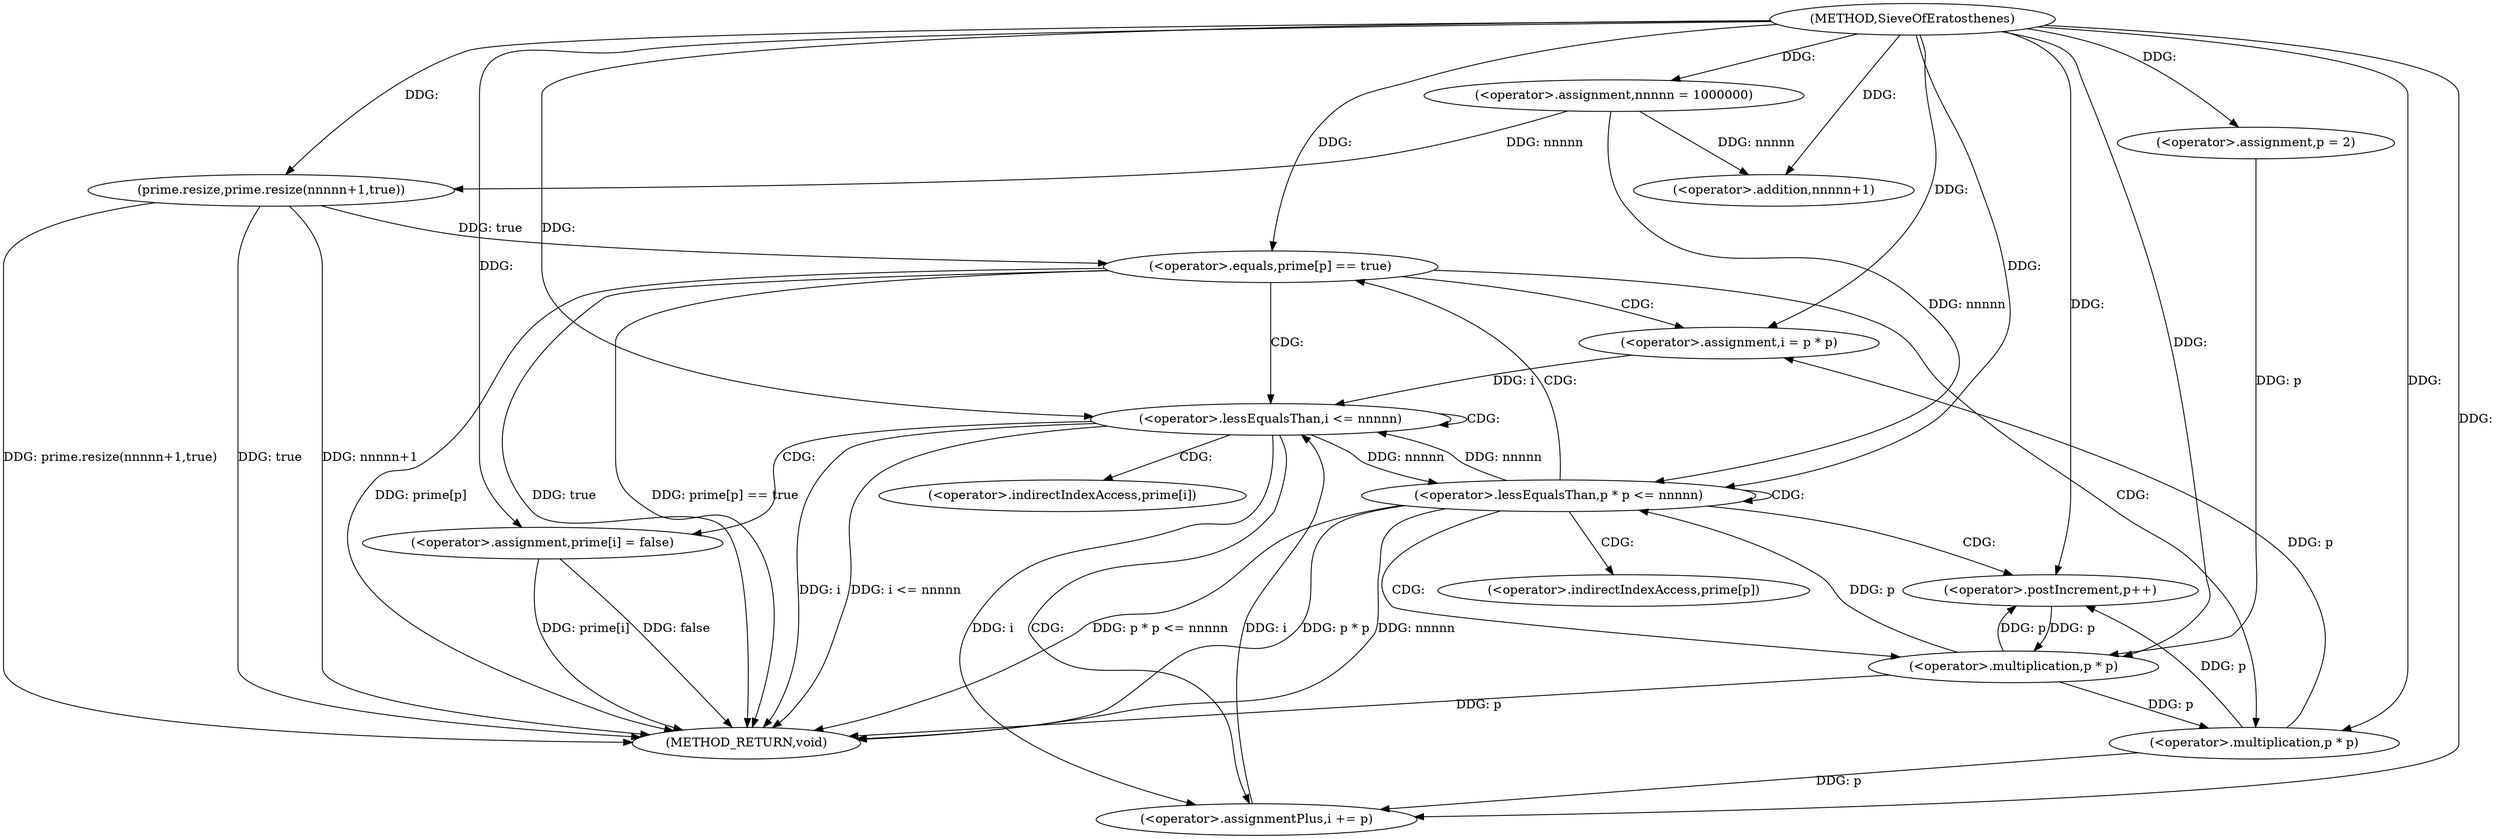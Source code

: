 digraph "SieveOfEratosthenes" {  
"1000550" [label = "(METHOD,SieveOfEratosthenes)" ]
"1000599" [label = "(METHOD_RETURN,void)" ]
"1000553" [label = "(<operator>.assignment,nnnnn = 1000000)" ]
"1000556" [label = "(prime.resize,prime.resize(nnnnn+1,true))" ]
"1000563" [label = "(<operator>.assignment,p = 2)" ]
"1000566" [label = "(<operator>.lessEqualsThan,p * p <= nnnnn)" ]
"1000571" [label = "(<operator>.postIncrement,p++)" ]
"1000557" [label = "(<operator>.addition,nnnnn+1)" ]
"1000567" [label = "(<operator>.multiplication,p * p)" ]
"1000575" [label = "(<operator>.equals,prime[p] == true)" ]
"1000583" [label = "(<operator>.assignment,i = p * p)" ]
"1000588" [label = "(<operator>.lessEqualsThan,i <= nnnnn)" ]
"1000591" [label = "(<operator>.assignmentPlus,i += p)" ]
"1000594" [label = "(<operator>.assignment,prime[i] = false)" ]
"1000585" [label = "(<operator>.multiplication,p * p)" ]
"1000576" [label = "(<operator>.indirectIndexAccess,prime[p])" ]
"1000595" [label = "(<operator>.indirectIndexAccess,prime[i])" ]
  "1000556" -> "1000599"  [ label = "DDG: nnnnn+1"] 
  "1000556" -> "1000599"  [ label = "DDG: true"] 
  "1000556" -> "1000599"  [ label = "DDG: prime.resize(nnnnn+1,true)"] 
  "1000567" -> "1000599"  [ label = "DDG: p"] 
  "1000566" -> "1000599"  [ label = "DDG: p * p"] 
  "1000566" -> "1000599"  [ label = "DDG: nnnnn"] 
  "1000566" -> "1000599"  [ label = "DDG: p * p <= nnnnn"] 
  "1000575" -> "1000599"  [ label = "DDG: prime[p]"] 
  "1000575" -> "1000599"  [ label = "DDG: true"] 
  "1000575" -> "1000599"  [ label = "DDG: prime[p] == true"] 
  "1000588" -> "1000599"  [ label = "DDG: i"] 
  "1000588" -> "1000599"  [ label = "DDG: i <= nnnnn"] 
  "1000594" -> "1000599"  [ label = "DDG: prime[i]"] 
  "1000594" -> "1000599"  [ label = "DDG: false"] 
  "1000550" -> "1000553"  [ label = "DDG: "] 
  "1000553" -> "1000556"  [ label = "DDG: nnnnn"] 
  "1000550" -> "1000556"  [ label = "DDG: "] 
  "1000550" -> "1000563"  [ label = "DDG: "] 
  "1000553" -> "1000557"  [ label = "DDG: nnnnn"] 
  "1000550" -> "1000557"  [ label = "DDG: "] 
  "1000567" -> "1000566"  [ label = "DDG: p"] 
  "1000588" -> "1000566"  [ label = "DDG: nnnnn"] 
  "1000550" -> "1000566"  [ label = "DDG: "] 
  "1000553" -> "1000566"  [ label = "DDG: nnnnn"] 
  "1000567" -> "1000571"  [ label = "DDG: p"] 
  "1000585" -> "1000571"  [ label = "DDG: p"] 
  "1000550" -> "1000571"  [ label = "DDG: "] 
  "1000563" -> "1000567"  [ label = "DDG: p"] 
  "1000571" -> "1000567"  [ label = "DDG: p"] 
  "1000550" -> "1000567"  [ label = "DDG: "] 
  "1000556" -> "1000575"  [ label = "DDG: true"] 
  "1000550" -> "1000575"  [ label = "DDG: "] 
  "1000585" -> "1000583"  [ label = "DDG: p"] 
  "1000585" -> "1000591"  [ label = "DDG: p"] 
  "1000550" -> "1000591"  [ label = "DDG: "] 
  "1000550" -> "1000594"  [ label = "DDG: "] 
  "1000550" -> "1000583"  [ label = "DDG: "] 
  "1000583" -> "1000588"  [ label = "DDG: i"] 
  "1000591" -> "1000588"  [ label = "DDG: i"] 
  "1000550" -> "1000588"  [ label = "DDG: "] 
  "1000566" -> "1000588"  [ label = "DDG: nnnnn"] 
  "1000588" -> "1000591"  [ label = "DDG: i"] 
  "1000567" -> "1000585"  [ label = "DDG: p"] 
  "1000550" -> "1000585"  [ label = "DDG: "] 
  "1000566" -> "1000571"  [ label = "CDG: "] 
  "1000566" -> "1000576"  [ label = "CDG: "] 
  "1000566" -> "1000566"  [ label = "CDG: "] 
  "1000566" -> "1000567"  [ label = "CDG: "] 
  "1000566" -> "1000575"  [ label = "CDG: "] 
  "1000575" -> "1000585"  [ label = "CDG: "] 
  "1000575" -> "1000588"  [ label = "CDG: "] 
  "1000575" -> "1000583"  [ label = "CDG: "] 
  "1000588" -> "1000595"  [ label = "CDG: "] 
  "1000588" -> "1000588"  [ label = "CDG: "] 
  "1000588" -> "1000594"  [ label = "CDG: "] 
  "1000588" -> "1000591"  [ label = "CDG: "] 
}
